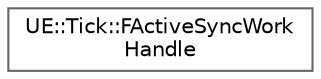 digraph "Graphical Class Hierarchy"
{
 // INTERACTIVE_SVG=YES
 // LATEX_PDF_SIZE
  bgcolor="transparent";
  edge [fontname=Helvetica,fontsize=10,labelfontname=Helvetica,labelfontsize=10];
  node [fontname=Helvetica,fontsize=10,shape=box,height=0.2,width=0.4];
  rankdir="LR";
  Node0 [id="Node000000",label="UE::Tick::FActiveSyncWork\lHandle",height=0.2,width=0.4,color="grey40", fillcolor="white", style="filled",URL="$dd/df5/structUE_1_1Tick_1_1FActiveSyncWorkHandle.html",tooltip="Handle pointing to a FActiveSyncPoint that can be used to reserve or request work to execute as part ..."];
}
